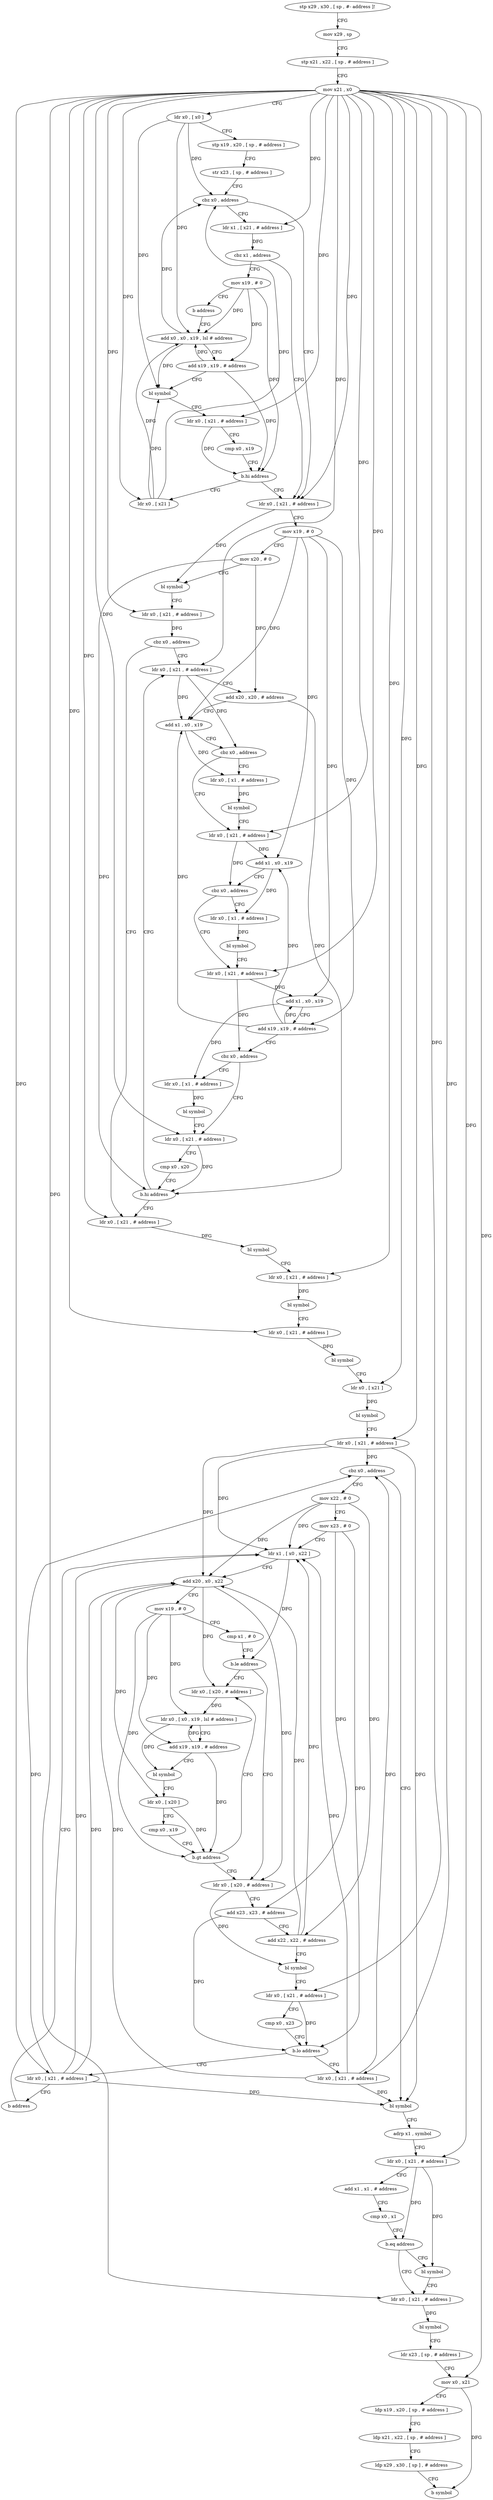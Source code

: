 digraph "func" {
"4236024" [label = "stp x29 , x30 , [ sp , #- address ]!" ]
"4236028" [label = "mov x29 , sp" ]
"4236032" [label = "stp x21 , x22 , [ sp , # address ]" ]
"4236036" [label = "mov x21 , x0" ]
"4236040" [label = "ldr x0 , [ x0 ]" ]
"4236044" [label = "stp x19 , x20 , [ sp , # address ]" ]
"4236048" [label = "str x23 , [ sp , # address ]" ]
"4236052" [label = "cbz x0 , address" ]
"4236100" [label = "ldr x0 , [ x21 , # address ]" ]
"4236056" [label = "ldr x1 , [ x21 , # address ]" ]
"4236104" [label = "mov x19 , # 0" ]
"4236108" [label = "mov x20 , # 0" ]
"4236112" [label = "bl symbol" ]
"4236116" [label = "ldr x0 , [ x21 , # address ]" ]
"4236120" [label = "cbz x0 , address" ]
"4236204" [label = "ldr x0 , [ x21 , # address ]" ]
"4236124" [label = "ldr x0 , [ x21 , # address ]" ]
"4236060" [label = "cbz x1 , address" ]
"4236064" [label = "mov x19 , # 0" ]
"4236208" [label = "bl symbol" ]
"4236212" [label = "ldr x0 , [ x21 , # address ]" ]
"4236216" [label = "bl symbol" ]
"4236220" [label = "ldr x0 , [ x21 , # address ]" ]
"4236224" [label = "bl symbol" ]
"4236228" [label = "ldr x0 , [ x21 ]" ]
"4236232" [label = "bl symbol" ]
"4236236" [label = "ldr x0 , [ x21 , # address ]" ]
"4236240" [label = "cbz x0 , address" ]
"4236340" [label = "bl symbol" ]
"4236244" [label = "mov x22 , # 0" ]
"4236128" [label = "add x20 , x20 , # address" ]
"4236132" [label = "add x1 , x0 , x19" ]
"4236136" [label = "cbz x0 , address" ]
"4236148" [label = "ldr x0 , [ x21 , # address ]" ]
"4236140" [label = "ldr x0 , [ x1 , # address ]" ]
"4236068" [label = "b address" ]
"4236076" [label = "add x0 , x0 , x19 , lsl # address" ]
"4236344" [label = "adrp x1 , symbol" ]
"4236348" [label = "ldr x0 , [ x21 , # address ]" ]
"4236352" [label = "add x1 , x1 , # address" ]
"4236356" [label = "cmp x0 , x1" ]
"4236360" [label = "b.eq address" ]
"4236368" [label = "ldr x0 , [ x21 , # address ]" ]
"4236364" [label = "bl symbol" ]
"4236248" [label = "mov x23 , # 0" ]
"4236252" [label = "ldr x1 , [ x0 , x22 ]" ]
"4236152" [label = "add x1 , x0 , x19" ]
"4236156" [label = "cbz x0 , address" ]
"4236168" [label = "ldr x0 , [ x21 , # address ]" ]
"4236160" [label = "ldr x0 , [ x1 , # address ]" ]
"4236144" [label = "bl symbol" ]
"4236080" [label = "add x19 , x19 , # address" ]
"4236084" [label = "bl symbol" ]
"4236088" [label = "ldr x0 , [ x21 , # address ]" ]
"4236092" [label = "cmp x0 , x19" ]
"4236096" [label = "b.hi address" ]
"4236072" [label = "ldr x0 , [ x21 ]" ]
"4236372" [label = "bl symbol" ]
"4236376" [label = "ldr x23 , [ sp , # address ]" ]
"4236380" [label = "mov x0 , x21" ]
"4236384" [label = "ldp x19 , x20 , [ sp , # address ]" ]
"4236388" [label = "ldp x21 , x22 , [ sp , # address ]" ]
"4236392" [label = "ldp x29 , x30 , [ sp ] , # address" ]
"4236396" [label = "b symbol" ]
"4236300" [label = "ldr x0 , [ x20 , # address ]" ]
"4236304" [label = "add x23 , x23 , # address" ]
"4236308" [label = "add x22 , x22 , # address" ]
"4236312" [label = "bl symbol" ]
"4236316" [label = "ldr x0 , [ x21 , # address ]" ]
"4236320" [label = "cmp x0 , x23" ]
"4236324" [label = "b.lo address" ]
"4236336" [label = "ldr x0 , [ x21 , # address ]" ]
"4236328" [label = "ldr x0 , [ x21 , # address ]" ]
"4236272" [label = "ldr x0 , [ x20 , # address ]" ]
"4236276" [label = "ldr x0 , [ x0 , x19 , lsl # address ]" ]
"4236280" [label = "add x19 , x19 , # address" ]
"4236284" [label = "bl symbol" ]
"4236288" [label = "ldr x0 , [ x20 ]" ]
"4236292" [label = "cmp x0 , x19" ]
"4236296" [label = "b.gt address" ]
"4236172" [label = "add x1 , x0 , x19" ]
"4236176" [label = "add x19 , x19 , # address" ]
"4236180" [label = "cbz x0 , address" ]
"4236192" [label = "ldr x0 , [ x21 , # address ]" ]
"4236184" [label = "ldr x0 , [ x1 , # address ]" ]
"4236164" [label = "bl symbol" ]
"4236332" [label = "b address" ]
"4236196" [label = "cmp x0 , x20" ]
"4236200" [label = "b.hi address" ]
"4236188" [label = "bl symbol" ]
"4236256" [label = "add x20 , x0 , x22" ]
"4236260" [label = "mov x19 , # 0" ]
"4236264" [label = "cmp x1 , # 0" ]
"4236268" [label = "b.le address" ]
"4236024" -> "4236028" [ label = "CFG" ]
"4236028" -> "4236032" [ label = "CFG" ]
"4236032" -> "4236036" [ label = "CFG" ]
"4236036" -> "4236040" [ label = "CFG" ]
"4236036" -> "4236100" [ label = "DFG" ]
"4236036" -> "4236116" [ label = "DFG" ]
"4236036" -> "4236056" [ label = "DFG" ]
"4236036" -> "4236204" [ label = "DFG" ]
"4236036" -> "4236212" [ label = "DFG" ]
"4236036" -> "4236220" [ label = "DFG" ]
"4236036" -> "4236228" [ label = "DFG" ]
"4236036" -> "4236236" [ label = "DFG" ]
"4236036" -> "4236124" [ label = "DFG" ]
"4236036" -> "4236348" [ label = "DFG" ]
"4236036" -> "4236148" [ label = "DFG" ]
"4236036" -> "4236088" [ label = "DFG" ]
"4236036" -> "4236368" [ label = "DFG" ]
"4236036" -> "4236380" [ label = "DFG" ]
"4236036" -> "4236168" [ label = "DFG" ]
"4236036" -> "4236072" [ label = "DFG" ]
"4236036" -> "4236316" [ label = "DFG" ]
"4236036" -> "4236192" [ label = "DFG" ]
"4236036" -> "4236336" [ label = "DFG" ]
"4236036" -> "4236328" [ label = "DFG" ]
"4236040" -> "4236044" [ label = "CFG" ]
"4236040" -> "4236052" [ label = "DFG" ]
"4236040" -> "4236076" [ label = "DFG" ]
"4236040" -> "4236084" [ label = "DFG" ]
"4236044" -> "4236048" [ label = "CFG" ]
"4236048" -> "4236052" [ label = "CFG" ]
"4236052" -> "4236100" [ label = "CFG" ]
"4236052" -> "4236056" [ label = "CFG" ]
"4236100" -> "4236104" [ label = "CFG" ]
"4236100" -> "4236112" [ label = "DFG" ]
"4236056" -> "4236060" [ label = "DFG" ]
"4236104" -> "4236108" [ label = "CFG" ]
"4236104" -> "4236132" [ label = "DFG" ]
"4236104" -> "4236152" [ label = "DFG" ]
"4236104" -> "4236172" [ label = "DFG" ]
"4236104" -> "4236176" [ label = "DFG" ]
"4236108" -> "4236112" [ label = "CFG" ]
"4236108" -> "4236128" [ label = "DFG" ]
"4236108" -> "4236200" [ label = "DFG" ]
"4236112" -> "4236116" [ label = "CFG" ]
"4236116" -> "4236120" [ label = "DFG" ]
"4236120" -> "4236204" [ label = "CFG" ]
"4236120" -> "4236124" [ label = "CFG" ]
"4236204" -> "4236208" [ label = "DFG" ]
"4236124" -> "4236128" [ label = "CFG" ]
"4236124" -> "4236132" [ label = "DFG" ]
"4236124" -> "4236136" [ label = "DFG" ]
"4236060" -> "4236100" [ label = "CFG" ]
"4236060" -> "4236064" [ label = "CFG" ]
"4236064" -> "4236068" [ label = "CFG" ]
"4236064" -> "4236076" [ label = "DFG" ]
"4236064" -> "4236080" [ label = "DFG" ]
"4236064" -> "4236096" [ label = "DFG" ]
"4236208" -> "4236212" [ label = "CFG" ]
"4236212" -> "4236216" [ label = "DFG" ]
"4236216" -> "4236220" [ label = "CFG" ]
"4236220" -> "4236224" [ label = "DFG" ]
"4236224" -> "4236228" [ label = "CFG" ]
"4236228" -> "4236232" [ label = "DFG" ]
"4236232" -> "4236236" [ label = "CFG" ]
"4236236" -> "4236240" [ label = "DFG" ]
"4236236" -> "4236340" [ label = "DFG" ]
"4236236" -> "4236252" [ label = "DFG" ]
"4236236" -> "4236256" [ label = "DFG" ]
"4236240" -> "4236340" [ label = "CFG" ]
"4236240" -> "4236244" [ label = "CFG" ]
"4236340" -> "4236344" [ label = "CFG" ]
"4236244" -> "4236248" [ label = "CFG" ]
"4236244" -> "4236252" [ label = "DFG" ]
"4236244" -> "4236256" [ label = "DFG" ]
"4236244" -> "4236308" [ label = "DFG" ]
"4236128" -> "4236132" [ label = "CFG" ]
"4236128" -> "4236200" [ label = "DFG" ]
"4236132" -> "4236136" [ label = "CFG" ]
"4236132" -> "4236140" [ label = "DFG" ]
"4236136" -> "4236148" [ label = "CFG" ]
"4236136" -> "4236140" [ label = "CFG" ]
"4236148" -> "4236152" [ label = "DFG" ]
"4236148" -> "4236156" [ label = "DFG" ]
"4236140" -> "4236144" [ label = "DFG" ]
"4236068" -> "4236076" [ label = "CFG" ]
"4236076" -> "4236080" [ label = "CFG" ]
"4236076" -> "4236052" [ label = "DFG" ]
"4236076" -> "4236084" [ label = "DFG" ]
"4236344" -> "4236348" [ label = "CFG" ]
"4236348" -> "4236352" [ label = "CFG" ]
"4236348" -> "4236360" [ label = "DFG" ]
"4236348" -> "4236364" [ label = "DFG" ]
"4236352" -> "4236356" [ label = "CFG" ]
"4236356" -> "4236360" [ label = "CFG" ]
"4236360" -> "4236368" [ label = "CFG" ]
"4236360" -> "4236364" [ label = "CFG" ]
"4236368" -> "4236372" [ label = "DFG" ]
"4236364" -> "4236368" [ label = "CFG" ]
"4236248" -> "4236252" [ label = "CFG" ]
"4236248" -> "4236304" [ label = "DFG" ]
"4236248" -> "4236324" [ label = "DFG" ]
"4236252" -> "4236256" [ label = "CFG" ]
"4236252" -> "4236268" [ label = "DFG" ]
"4236152" -> "4236156" [ label = "CFG" ]
"4236152" -> "4236160" [ label = "DFG" ]
"4236156" -> "4236168" [ label = "CFG" ]
"4236156" -> "4236160" [ label = "CFG" ]
"4236168" -> "4236172" [ label = "DFG" ]
"4236168" -> "4236180" [ label = "DFG" ]
"4236160" -> "4236164" [ label = "DFG" ]
"4236144" -> "4236148" [ label = "CFG" ]
"4236080" -> "4236084" [ label = "CFG" ]
"4236080" -> "4236076" [ label = "DFG" ]
"4236080" -> "4236096" [ label = "DFG" ]
"4236084" -> "4236088" [ label = "CFG" ]
"4236088" -> "4236092" [ label = "CFG" ]
"4236088" -> "4236096" [ label = "DFG" ]
"4236092" -> "4236096" [ label = "CFG" ]
"4236096" -> "4236072" [ label = "CFG" ]
"4236096" -> "4236100" [ label = "CFG" ]
"4236072" -> "4236076" [ label = "DFG" ]
"4236072" -> "4236052" [ label = "DFG" ]
"4236072" -> "4236084" [ label = "DFG" ]
"4236372" -> "4236376" [ label = "CFG" ]
"4236376" -> "4236380" [ label = "CFG" ]
"4236380" -> "4236384" [ label = "CFG" ]
"4236380" -> "4236396" [ label = "DFG" ]
"4236384" -> "4236388" [ label = "CFG" ]
"4236388" -> "4236392" [ label = "CFG" ]
"4236392" -> "4236396" [ label = "CFG" ]
"4236300" -> "4236304" [ label = "CFG" ]
"4236300" -> "4236312" [ label = "DFG" ]
"4236304" -> "4236308" [ label = "CFG" ]
"4236304" -> "4236324" [ label = "DFG" ]
"4236308" -> "4236312" [ label = "CFG" ]
"4236308" -> "4236252" [ label = "DFG" ]
"4236308" -> "4236256" [ label = "DFG" ]
"4236312" -> "4236316" [ label = "CFG" ]
"4236316" -> "4236320" [ label = "CFG" ]
"4236316" -> "4236324" [ label = "DFG" ]
"4236320" -> "4236324" [ label = "CFG" ]
"4236324" -> "4236336" [ label = "CFG" ]
"4236324" -> "4236328" [ label = "CFG" ]
"4236336" -> "4236340" [ label = "DFG" ]
"4236336" -> "4236240" [ label = "DFG" ]
"4236336" -> "4236252" [ label = "DFG" ]
"4236336" -> "4236256" [ label = "DFG" ]
"4236328" -> "4236332" [ label = "CFG" ]
"4236328" -> "4236240" [ label = "DFG" ]
"4236328" -> "4236340" [ label = "DFG" ]
"4236328" -> "4236252" [ label = "DFG" ]
"4236328" -> "4236256" [ label = "DFG" ]
"4236272" -> "4236276" [ label = "DFG" ]
"4236276" -> "4236280" [ label = "CFG" ]
"4236276" -> "4236284" [ label = "DFG" ]
"4236280" -> "4236284" [ label = "CFG" ]
"4236280" -> "4236276" [ label = "DFG" ]
"4236280" -> "4236296" [ label = "DFG" ]
"4236284" -> "4236288" [ label = "CFG" ]
"4236288" -> "4236292" [ label = "CFG" ]
"4236288" -> "4236296" [ label = "DFG" ]
"4236292" -> "4236296" [ label = "CFG" ]
"4236296" -> "4236272" [ label = "CFG" ]
"4236296" -> "4236300" [ label = "CFG" ]
"4236172" -> "4236176" [ label = "CFG" ]
"4236172" -> "4236184" [ label = "DFG" ]
"4236176" -> "4236180" [ label = "CFG" ]
"4236176" -> "4236132" [ label = "DFG" ]
"4236176" -> "4236152" [ label = "DFG" ]
"4236176" -> "4236172" [ label = "DFG" ]
"4236180" -> "4236192" [ label = "CFG" ]
"4236180" -> "4236184" [ label = "CFG" ]
"4236192" -> "4236196" [ label = "CFG" ]
"4236192" -> "4236200" [ label = "DFG" ]
"4236184" -> "4236188" [ label = "DFG" ]
"4236164" -> "4236168" [ label = "CFG" ]
"4236332" -> "4236252" [ label = "CFG" ]
"4236196" -> "4236200" [ label = "CFG" ]
"4236200" -> "4236124" [ label = "CFG" ]
"4236200" -> "4236204" [ label = "CFG" ]
"4236188" -> "4236192" [ label = "CFG" ]
"4236256" -> "4236260" [ label = "CFG" ]
"4236256" -> "4236300" [ label = "DFG" ]
"4236256" -> "4236272" [ label = "DFG" ]
"4236256" -> "4236288" [ label = "DFG" ]
"4236260" -> "4236264" [ label = "CFG" ]
"4236260" -> "4236276" [ label = "DFG" ]
"4236260" -> "4236280" [ label = "DFG" ]
"4236260" -> "4236296" [ label = "DFG" ]
"4236264" -> "4236268" [ label = "CFG" ]
"4236268" -> "4236300" [ label = "CFG" ]
"4236268" -> "4236272" [ label = "CFG" ]
}
